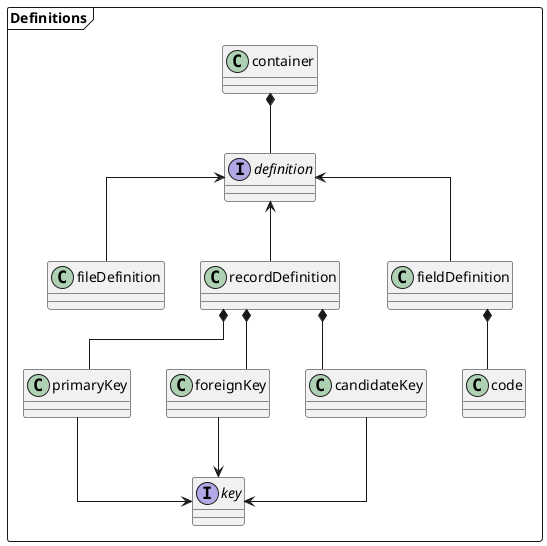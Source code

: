 @startuml
skinparam linetype polyline
skinparam linetype ortho

package "Definitions" <<Frame>> {
container *-- definition

interface definition
interface key

definition <-- fileDefinition
definition <-- recordDefinition
definition <-- fieldDefinition

recordDefinition *-- primaryKey
recordDefinition *-- foreignKey
recordDefinition *-- candidateKey
primaryKey --> key
foreignKey --> key
candidateKey --> key

fieldDefinition *-- code
}

@enduml